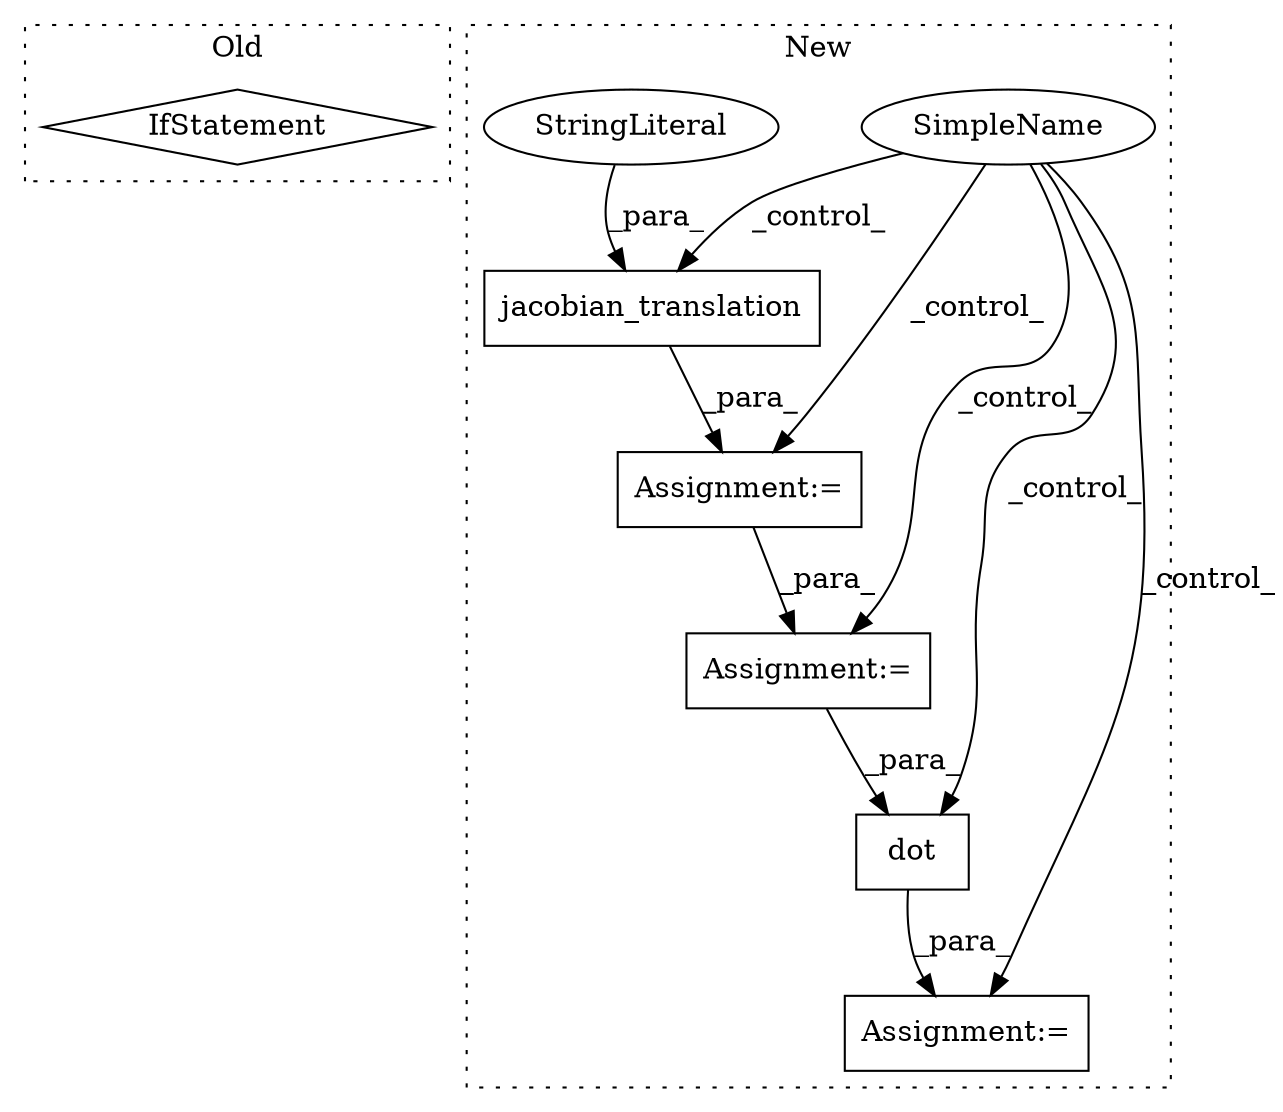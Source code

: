 digraph G {
subgraph cluster0 {
1 [label="IfStatement" a="25" s="15566,15599" l="4,2" shape="diamond"];
label = "Old";
style="dotted";
}
subgraph cluster1 {
2 [label="jacobian_translation" a="32" s="18383,18421" l="21,1" shape="box"];
3 [label="StringLiteral" a="45" s="18415" l="6" shape="ellipse"];
4 [label="Assignment:=" a="7" s="18530" l="1" shape="box"];
5 [label="SimpleName" a="42" s="" l="" shape="ellipse"];
6 [label="Assignment:=" a="7" s="18591" l="1" shape="box"];
7 [label="dot" a="32" s="18598,18628" l="4,1" shape="box"];
8 [label="Assignment:=" a="7" s="18371" l="1" shape="box"];
label = "New";
style="dotted";
}
2 -> 8 [label="_para_"];
3 -> 2 [label="_para_"];
4 -> 7 [label="_para_"];
5 -> 8 [label="_control_"];
5 -> 4 [label="_control_"];
5 -> 7 [label="_control_"];
5 -> 2 [label="_control_"];
5 -> 6 [label="_control_"];
7 -> 6 [label="_para_"];
8 -> 4 [label="_para_"];
}